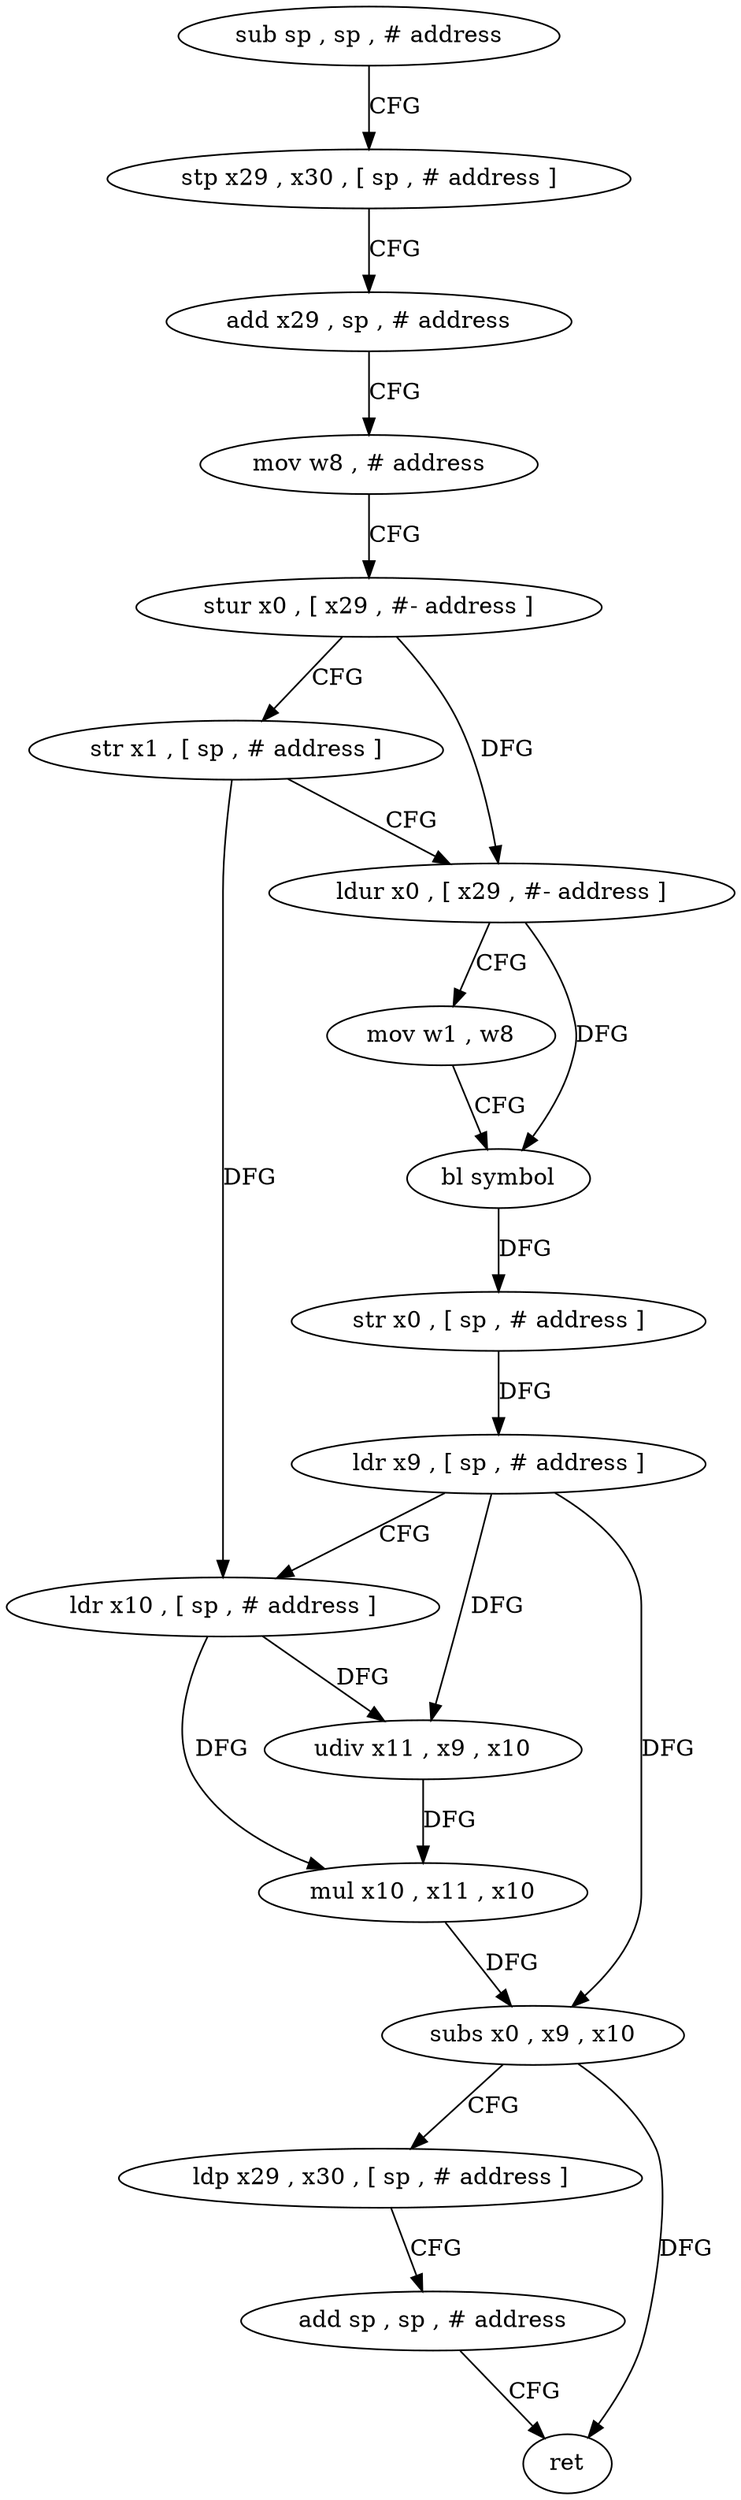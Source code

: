 digraph "func" {
"4233984" [label = "sub sp , sp , # address" ]
"4233988" [label = "stp x29 , x30 , [ sp , # address ]" ]
"4233992" [label = "add x29 , sp , # address" ]
"4233996" [label = "mov w8 , # address" ]
"4234000" [label = "stur x0 , [ x29 , #- address ]" ]
"4234004" [label = "str x1 , [ sp , # address ]" ]
"4234008" [label = "ldur x0 , [ x29 , #- address ]" ]
"4234012" [label = "mov w1 , w8" ]
"4234016" [label = "bl symbol" ]
"4234020" [label = "str x0 , [ sp , # address ]" ]
"4234024" [label = "ldr x9 , [ sp , # address ]" ]
"4234028" [label = "ldr x10 , [ sp , # address ]" ]
"4234032" [label = "udiv x11 , x9 , x10" ]
"4234036" [label = "mul x10 , x11 , x10" ]
"4234040" [label = "subs x0 , x9 , x10" ]
"4234044" [label = "ldp x29 , x30 , [ sp , # address ]" ]
"4234048" [label = "add sp , sp , # address" ]
"4234052" [label = "ret" ]
"4233984" -> "4233988" [ label = "CFG" ]
"4233988" -> "4233992" [ label = "CFG" ]
"4233992" -> "4233996" [ label = "CFG" ]
"4233996" -> "4234000" [ label = "CFG" ]
"4234000" -> "4234004" [ label = "CFG" ]
"4234000" -> "4234008" [ label = "DFG" ]
"4234004" -> "4234008" [ label = "CFG" ]
"4234004" -> "4234028" [ label = "DFG" ]
"4234008" -> "4234012" [ label = "CFG" ]
"4234008" -> "4234016" [ label = "DFG" ]
"4234012" -> "4234016" [ label = "CFG" ]
"4234016" -> "4234020" [ label = "DFG" ]
"4234020" -> "4234024" [ label = "DFG" ]
"4234024" -> "4234028" [ label = "CFG" ]
"4234024" -> "4234032" [ label = "DFG" ]
"4234024" -> "4234040" [ label = "DFG" ]
"4234028" -> "4234032" [ label = "DFG" ]
"4234028" -> "4234036" [ label = "DFG" ]
"4234032" -> "4234036" [ label = "DFG" ]
"4234036" -> "4234040" [ label = "DFG" ]
"4234040" -> "4234044" [ label = "CFG" ]
"4234040" -> "4234052" [ label = "DFG" ]
"4234044" -> "4234048" [ label = "CFG" ]
"4234048" -> "4234052" [ label = "CFG" ]
}
